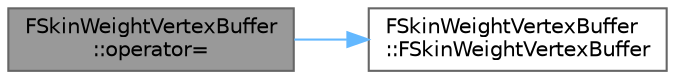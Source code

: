 digraph "FSkinWeightVertexBuffer::operator="
{
 // INTERACTIVE_SVG=YES
 // LATEX_PDF_SIZE
  bgcolor="transparent";
  edge [fontname=Helvetica,fontsize=10,labelfontname=Helvetica,labelfontsize=10];
  node [fontname=Helvetica,fontsize=10,shape=box,height=0.2,width=0.4];
  rankdir="LR";
  Node1 [id="Node000001",label="FSkinWeightVertexBuffer\l::operator=",height=0.2,width=0.4,color="gray40", fillcolor="grey60", style="filled", fontcolor="black",tooltip="Assignment."];
  Node1 -> Node2 [id="edge1_Node000001_Node000002",color="steelblue1",style="solid",tooltip=" "];
  Node2 [id="Node000002",label="FSkinWeightVertexBuffer\l::FSkinWeightVertexBuffer",height=0.2,width=0.4,color="grey40", fillcolor="white", style="filled",URL="$d4/d87/classFSkinWeightVertexBuffer.html#ac02bddc43df2465f80ba039d73f68945",tooltip="Default constructor."];
}
